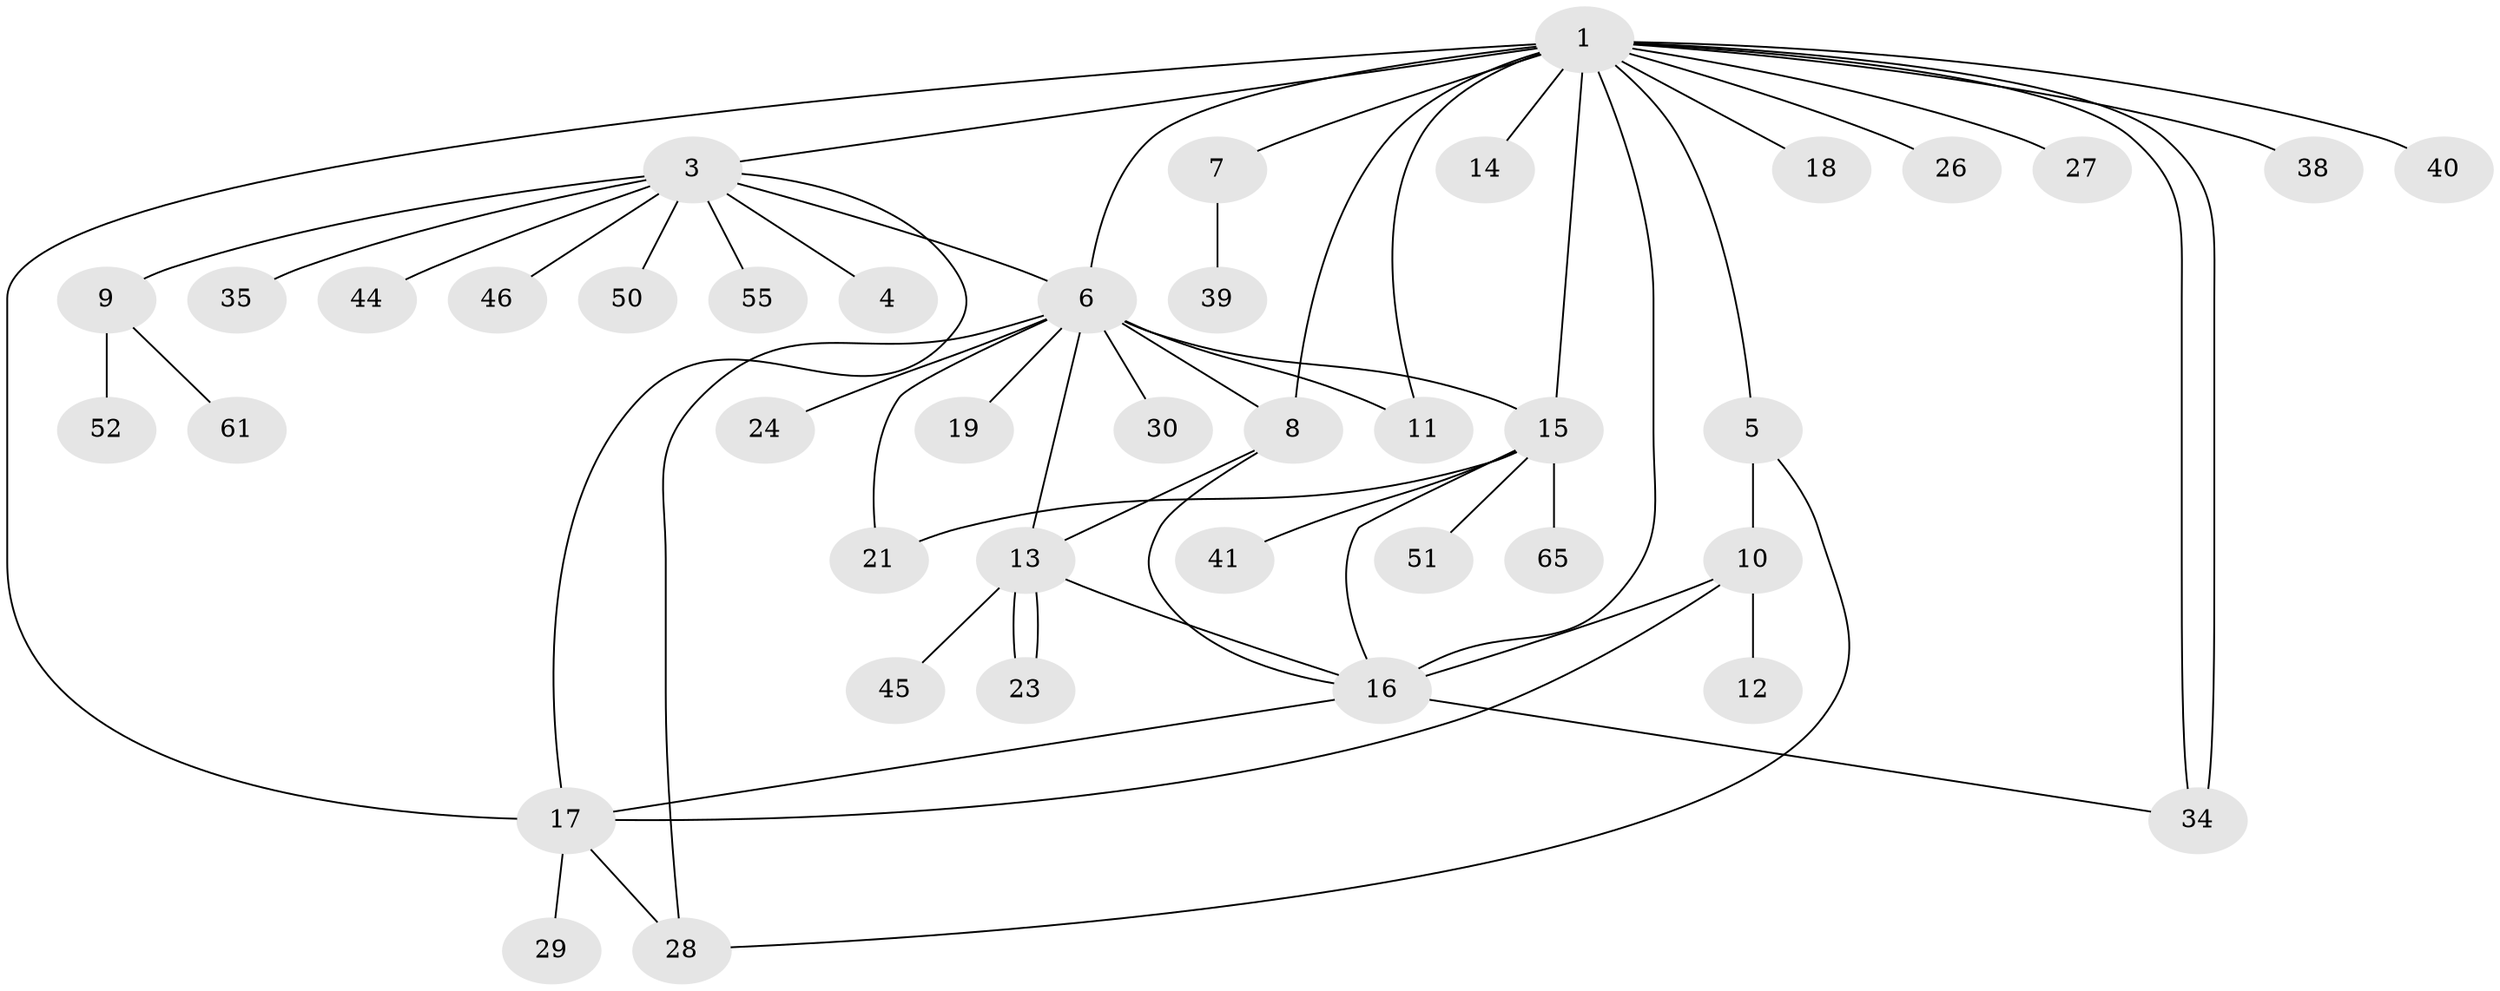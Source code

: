 // original degree distribution, {6: 0.043478260869565216, 20: 0.014492753623188406, 10: 0.014492753623188406, 1: 0.5217391304347826, 5: 0.043478260869565216, 12: 0.014492753623188406, 2: 0.15942028985507245, 4: 0.057971014492753624, 3: 0.08695652173913043, 9: 0.014492753623188406, 7: 0.028985507246376812}
// Generated by graph-tools (version 1.1) at 2025/18/03/04/25 18:18:09]
// undirected, 41 vertices, 58 edges
graph export_dot {
graph [start="1"]
  node [color=gray90,style=filled];
  1 [super="+2"];
  3;
  4;
  5 [super="+64+59"];
  6 [super="+31+42+37+22+47+53+43"];
  7;
  8;
  9;
  10 [super="+49+20"];
  11;
  12;
  13;
  14;
  15 [super="+33"];
  16 [super="+48"];
  17 [super="+25+69+60"];
  18;
  19;
  21;
  23 [super="+57"];
  24;
  26;
  27;
  28;
  29;
  30;
  34;
  35;
  38;
  39;
  40;
  41;
  44;
  45;
  46;
  50;
  51;
  52;
  55;
  61;
  65;
  1 -- 6 [weight=4];
  1 -- 34;
  1 -- 34;
  1 -- 3;
  1 -- 5;
  1 -- 7;
  1 -- 8;
  1 -- 11;
  1 -- 14;
  1 -- 15 [weight=2];
  1 -- 16 [weight=2];
  1 -- 18;
  1 -- 26;
  1 -- 27;
  1 -- 38;
  1 -- 40;
  1 -- 17 [weight=2];
  3 -- 4;
  3 -- 6;
  3 -- 9;
  3 -- 35;
  3 -- 44;
  3 -- 46;
  3 -- 50;
  3 -- 55;
  3 -- 17;
  5 -- 10;
  5 -- 28;
  6 -- 19;
  6 -- 28;
  6 -- 21;
  6 -- 15 [weight=3];
  6 -- 24;
  6 -- 11;
  6 -- 13;
  6 -- 30;
  6 -- 8;
  7 -- 39;
  8 -- 13;
  8 -- 16;
  9 -- 52;
  9 -- 61;
  10 -- 12;
  10 -- 17;
  10 -- 16;
  13 -- 23;
  13 -- 23;
  13 -- 45;
  13 -- 16;
  15 -- 21;
  15 -- 41;
  15 -- 51;
  15 -- 65;
  15 -- 16;
  16 -- 17;
  16 -- 34;
  17 -- 29;
  17 -- 28;
}
